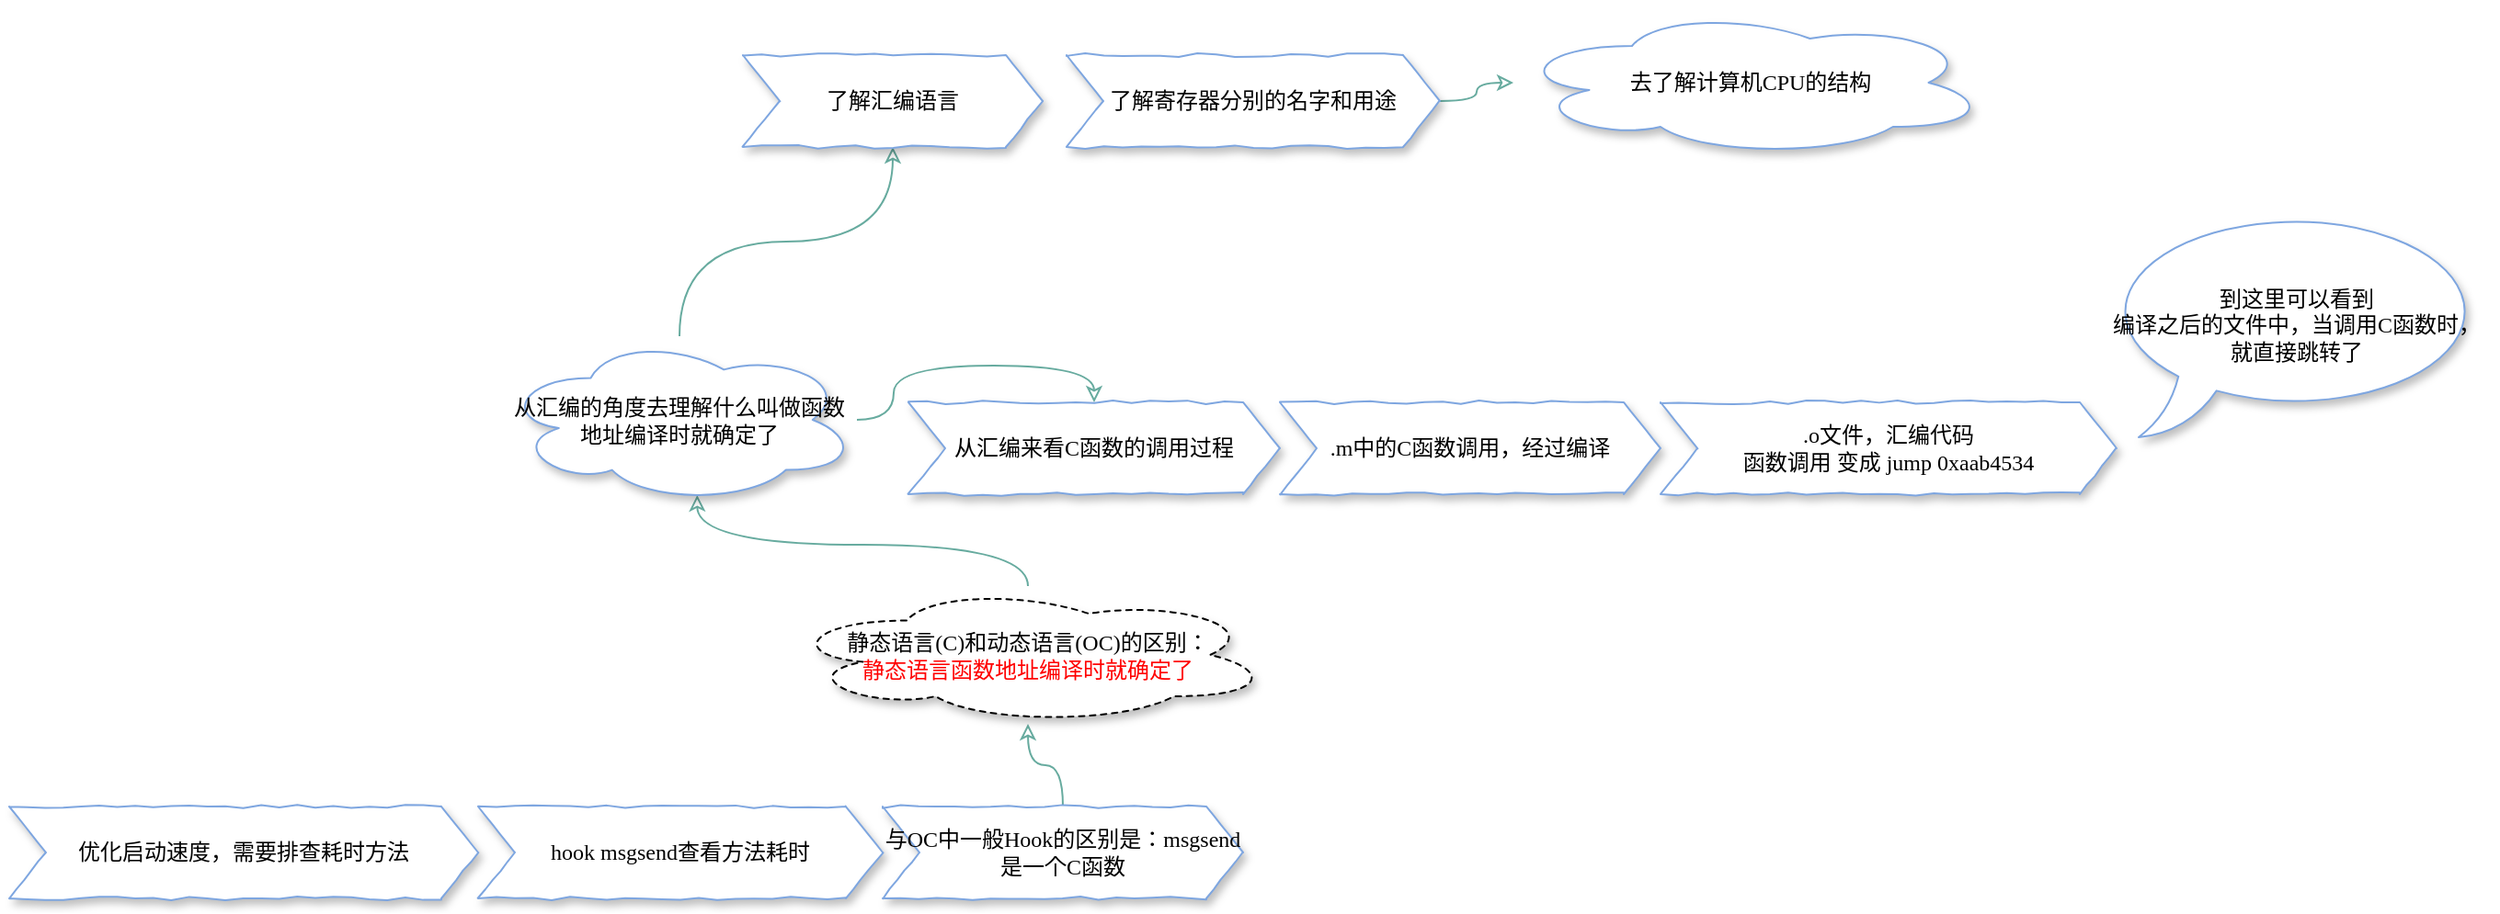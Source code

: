 <mxfile version="12.4.2" type="device" pages="1"><diagram id="RPX1ZCuBmqchT61ph5X5" name="Page-1"><mxGraphModel dx="1106" dy="805" grid="0" gridSize="10" guides="1" tooltips="1" connect="1" arrows="1" fold="1" page="1" pageScale="1" pageWidth="2000" pageHeight="2000" math="0" shadow="0"><root><mxCell id="0"/><mxCell id="1" parent="0"/><mxCell id="4knRjTsO4mfOilmRSQ1v-13" value="优化启动速度，需要排查耗时方法" style="shape=step;perimeter=stepPerimeter;whiteSpace=wrap;html=1;fixedSize=1;shadow=1;comic=1;fillColor=#ffffff;gradientColor=none;fontFamily=Comic Sans MS;strokeColor=#7EA6E0;" vertex="1" parent="1"><mxGeometry x="69" y="630" width="255" height="50" as="geometry"/></mxCell><mxCell id="4knRjTsO4mfOilmRSQ1v-14" value="hook msgsend查看方法耗时" style="shape=step;perimeter=stepPerimeter;whiteSpace=wrap;html=1;fixedSize=1;shadow=1;comic=1;fillColor=#ffffff;gradientColor=none;fontFamily=Comic Sans MS;strokeColor=#7EA6E0;" vertex="1" parent="1"><mxGeometry x="324" y="630" width="220" height="50" as="geometry"/></mxCell><mxCell id="4knRjTsO4mfOilmRSQ1v-17" style="edgeStyle=orthogonalEdgeStyle;curved=1;rounded=0;orthogonalLoop=1;jettySize=auto;html=1;fontFamily=Comic Sans MS;startArrow=none;startFill=0;endArrow=classic;endFill=0;strokeColor=#67AB9F;" edge="1" parent="1" source="4knRjTsO4mfOilmRSQ1v-15" target="4knRjTsO4mfOilmRSQ1v-16"><mxGeometry relative="1" as="geometry"/></mxCell><mxCell id="4knRjTsO4mfOilmRSQ1v-15" value="与OC中一般Hook的区别是：msgsend是一个C函数" style="shape=step;perimeter=stepPerimeter;whiteSpace=wrap;html=1;fixedSize=1;shadow=1;comic=1;fillColor=#ffffff;gradientColor=none;fontFamily=Comic Sans MS;rounded=0;strokeColor=#7EA6E0;" vertex="1" parent="1"><mxGeometry x="544" y="630" width="196" height="50" as="geometry"/></mxCell><mxCell id="4knRjTsO4mfOilmRSQ1v-19" style="edgeStyle=orthogonalEdgeStyle;curved=1;rounded=0;orthogonalLoop=1;jettySize=auto;html=1;entryX=0.55;entryY=0.95;entryDx=0;entryDy=0;entryPerimeter=0;startArrow=none;startFill=0;endArrow=classic;endFill=0;strokeColor=#67AB9F;fontFamily=Comic Sans MS;" edge="1" parent="1" source="4knRjTsO4mfOilmRSQ1v-16" target="4knRjTsO4mfOilmRSQ1v-18"><mxGeometry relative="1" as="geometry"/></mxCell><mxCell id="4knRjTsO4mfOilmRSQ1v-16" value="静态语言(C)和动态语言(OC)的区别：&lt;br&gt;&lt;font color=&quot;#ff0000&quot;&gt;静态语言函数地址编译时就确定了&lt;/font&gt;" style="ellipse;shape=cloud;whiteSpace=wrap;html=1;shadow=1;dashed=1;comic=1;fillColor=#ffffff;gradientColor=none;fontFamily=Comic Sans MS;" vertex="1" parent="1"><mxGeometry x="491" y="510" width="264" height="75" as="geometry"/></mxCell><mxCell id="4knRjTsO4mfOilmRSQ1v-22" style="edgeStyle=orthogonalEdgeStyle;curved=1;rounded=0;orthogonalLoop=1;jettySize=auto;html=1;entryX=0.5;entryY=0;entryDx=0;entryDy=0;startArrow=none;startFill=0;endArrow=classic;endFill=0;strokeColor=#67AB9F;fontFamily=Comic Sans MS;" edge="1" parent="1" source="4knRjTsO4mfOilmRSQ1v-18" target="4knRjTsO4mfOilmRSQ1v-20"><mxGeometry relative="1" as="geometry"/></mxCell><mxCell id="4knRjTsO4mfOilmRSQ1v-30" style="edgeStyle=orthogonalEdgeStyle;curved=1;rounded=0;orthogonalLoop=1;jettySize=auto;html=1;startArrow=none;startFill=0;endArrow=classic;endFill=0;strokeColor=#67AB9F;fontFamily=Comic Sans MS;entryX=0.5;entryY=1;entryDx=0;entryDy=0;" edge="1" parent="1" source="4knRjTsO4mfOilmRSQ1v-18" target="4knRjTsO4mfOilmRSQ1v-26"><mxGeometry relative="1" as="geometry"><mxPoint x="529" y="307" as="targetPoint"/></mxGeometry></mxCell><mxCell id="4knRjTsO4mfOilmRSQ1v-18" value="从汇编的角度去理解什么叫做函数地址编译时就确定了" style="ellipse;shape=cloud;whiteSpace=wrap;html=1;rounded=0;shadow=1;comic=1;strokeColor=#7EA6E0;fillColor=#ffffff;gradientColor=none;fontFamily=Comic Sans MS;" vertex="1" parent="1"><mxGeometry x="337" y="374" width="193" height="91" as="geometry"/></mxCell><mxCell id="4knRjTsO4mfOilmRSQ1v-20" value="从汇编来看C函数的调用过程" style="shape=step;perimeter=stepPerimeter;whiteSpace=wrap;html=1;fixedSize=1;rounded=0;shadow=1;comic=1;strokeColor=#7EA6E0;fillColor=#ffffff;gradientColor=none;fontFamily=Comic Sans MS;" vertex="1" parent="1"><mxGeometry x="558" y="410" width="202" height="50" as="geometry"/></mxCell><mxCell id="4knRjTsO4mfOilmRSQ1v-25" style="edgeStyle=orthogonalEdgeStyle;curved=1;rounded=0;orthogonalLoop=1;jettySize=auto;html=1;startArrow=none;startFill=0;endArrow=classic;endFill=0;strokeColor=#67AB9F;fontFamily=Comic Sans MS;" edge="1" parent="1" source="4knRjTsO4mfOilmRSQ1v-23" target="4knRjTsO4mfOilmRSQ1v-24"><mxGeometry relative="1" as="geometry"/></mxCell><mxCell id="4knRjTsO4mfOilmRSQ1v-23" value="了解寄存器分别的名字和用途" style="shape=step;perimeter=stepPerimeter;whiteSpace=wrap;html=1;fixedSize=1;rounded=0;shadow=1;comic=1;strokeColor=#7EA6E0;fillColor=#ffffff;gradientColor=none;fontFamily=Comic Sans MS;" vertex="1" parent="1"><mxGeometry x="644" y="221" width="203" height="50" as="geometry"/></mxCell><mxCell id="4knRjTsO4mfOilmRSQ1v-24" value="去了解计算机CPU的结构" style="ellipse;shape=cloud;whiteSpace=wrap;html=1;rounded=0;shadow=1;comic=1;strokeColor=#7EA6E0;fillColor=#ffffff;gradientColor=none;fontFamily=Comic Sans MS;" vertex="1" parent="1"><mxGeometry x="887" y="196" width="258" height="80" as="geometry"/></mxCell><mxCell id="4knRjTsO4mfOilmRSQ1v-26" value="了解汇编语言" style="shape=step;perimeter=stepPerimeter;whiteSpace=wrap;html=1;fixedSize=1;rounded=0;shadow=1;comic=1;strokeColor=#7EA6E0;fillColor=#ffffff;gradientColor=none;fontFamily=Comic Sans MS;" vertex="1" parent="1"><mxGeometry x="468" y="221" width="163" height="50" as="geometry"/></mxCell><mxCell id="4knRjTsO4mfOilmRSQ1v-27" value=".m中的C函数调用，经过编译" style="shape=step;perimeter=stepPerimeter;whiteSpace=wrap;html=1;fixedSize=1;rounded=0;shadow=1;comic=1;strokeColor=#7EA6E0;fillColor=#ffffff;gradientColor=none;fontFamily=Comic Sans MS;" vertex="1" parent="1"><mxGeometry x="760" y="410" width="207" height="50" as="geometry"/></mxCell><mxCell id="4knRjTsO4mfOilmRSQ1v-28" value=".o文件，汇编代码&lt;br&gt;函数调用 变成 jump 0xaab4534" style="shape=step;perimeter=stepPerimeter;whiteSpace=wrap;html=1;fixedSize=1;rounded=0;shadow=1;comic=1;strokeColor=#7EA6E0;fillColor=#ffffff;gradientColor=none;fontFamily=Comic Sans MS;" vertex="1" parent="1"><mxGeometry x="967" y="410" width="248" height="50" as="geometry"/></mxCell><mxCell id="4knRjTsO4mfOilmRSQ1v-29" value="到这里可以看到&lt;br&gt;编译之后的文件中，当调用C函数时，&lt;br&gt;就直接跳转了" style="whiteSpace=wrap;html=1;shape=mxgraph.basic.oval_callout;rounded=0;shadow=1;comic=1;strokeColor=#7EA6E0;fillColor=#ffffff;gradientColor=none;fontFamily=Comic Sans MS;" vertex="1" parent="1"><mxGeometry x="1210" y="306" width="206" height="123" as="geometry"/></mxCell></root></mxGraphModel></diagram></mxfile>